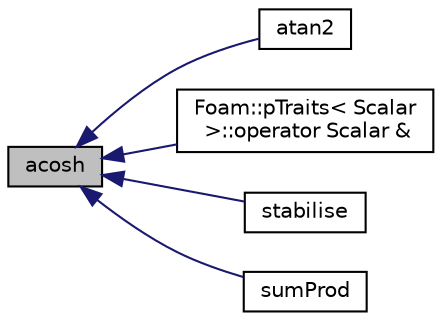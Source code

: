 digraph "acosh"
{
  bgcolor="transparent";
  edge [fontname="Helvetica",fontsize="10",labelfontname="Helvetica",labelfontsize="10"];
  node [fontname="Helvetica",fontsize="10",shape=record];
  rankdir="LR";
  Node43053 [label="acosh",height=0.2,width=0.4,color="black", fillcolor="grey75", style="filled", fontcolor="black"];
  Node43053 -> Node43054 [dir="back",color="midnightblue",fontsize="10",style="solid",fontname="Helvetica"];
  Node43054 [label="atan2",height=0.2,width=0.4,color="black",URL="$a21851.html#ac4f658d3f23292db85ec6b618e5976e0"];
  Node43053 -> Node43055 [dir="back",color="midnightblue",fontsize="10",style="solid",fontname="Helvetica"];
  Node43055 [label="Foam::pTraits\< Scalar\l \>::operator Scalar &",height=0.2,width=0.4,color="black",URL="$a29397.html#a0af7134e97f27beb8d48f39b4867447b",tooltip="Access to the Scalar value. "];
  Node43053 -> Node43056 [dir="back",color="midnightblue",fontsize="10",style="solid",fontname="Helvetica"];
  Node43056 [label="stabilise",height=0.2,width=0.4,color="black",URL="$a21851.html#a5256ed0d7ec24b1876ba90c6ff1f8727"];
  Node43053 -> Node43057 [dir="back",color="midnightblue",fontsize="10",style="solid",fontname="Helvetica"];
  Node43057 [label="sumProd",height=0.2,width=0.4,color="black",URL="$a21851.html#a5b480f6156c25bef4de87d86094e87ea"];
}
